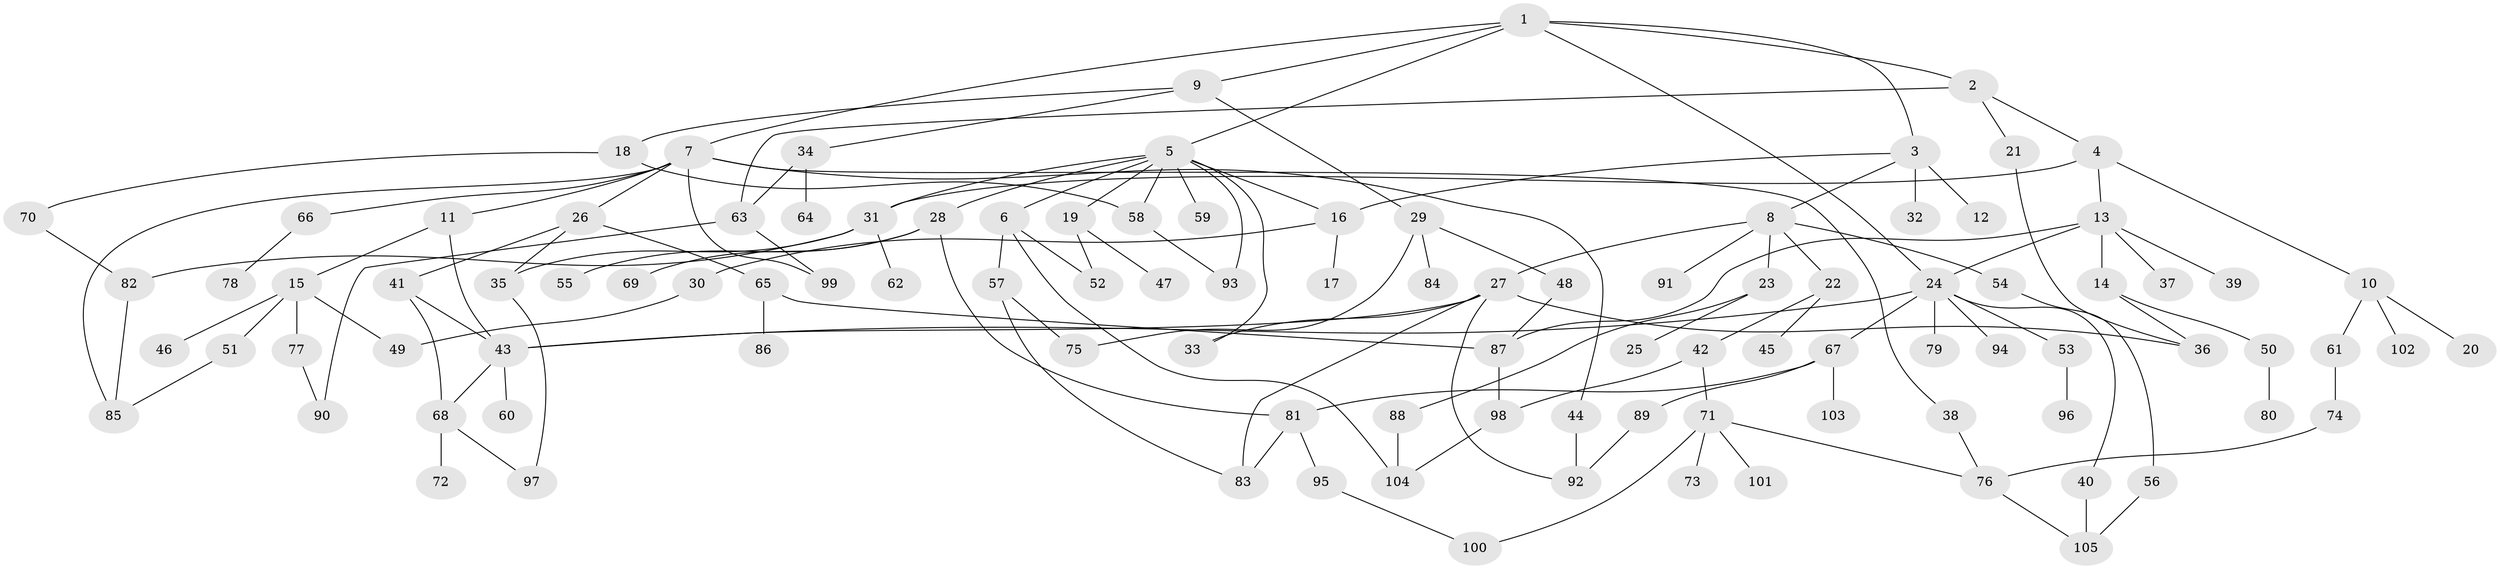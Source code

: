 // coarse degree distribution, {13: 0.014285714285714285, 6: 0.04285714285714286, 4: 0.11428571428571428, 8: 0.014285714285714285, 7: 0.02857142857142857, 5: 0.08571428571428572, 3: 0.15714285714285714, 1: 0.2857142857142857, 2: 0.24285714285714285, 10: 0.014285714285714285}
// Generated by graph-tools (version 1.1) at 2025/23/03/03/25 07:23:34]
// undirected, 105 vertices, 142 edges
graph export_dot {
graph [start="1"]
  node [color=gray90,style=filled];
  1;
  2;
  3;
  4;
  5;
  6;
  7;
  8;
  9;
  10;
  11;
  12;
  13;
  14;
  15;
  16;
  17;
  18;
  19;
  20;
  21;
  22;
  23;
  24;
  25;
  26;
  27;
  28;
  29;
  30;
  31;
  32;
  33;
  34;
  35;
  36;
  37;
  38;
  39;
  40;
  41;
  42;
  43;
  44;
  45;
  46;
  47;
  48;
  49;
  50;
  51;
  52;
  53;
  54;
  55;
  56;
  57;
  58;
  59;
  60;
  61;
  62;
  63;
  64;
  65;
  66;
  67;
  68;
  69;
  70;
  71;
  72;
  73;
  74;
  75;
  76;
  77;
  78;
  79;
  80;
  81;
  82;
  83;
  84;
  85;
  86;
  87;
  88;
  89;
  90;
  91;
  92;
  93;
  94;
  95;
  96;
  97;
  98;
  99;
  100;
  101;
  102;
  103;
  104;
  105;
  1 -- 2;
  1 -- 3;
  1 -- 5;
  1 -- 7;
  1 -- 9;
  1 -- 24;
  2 -- 4;
  2 -- 21;
  2 -- 63;
  3 -- 8;
  3 -- 12;
  3 -- 16;
  3 -- 32;
  4 -- 10;
  4 -- 13;
  4 -- 31;
  5 -- 6;
  5 -- 19;
  5 -- 28;
  5 -- 31;
  5 -- 59;
  5 -- 93;
  5 -- 33;
  5 -- 58;
  5 -- 16;
  6 -- 57;
  6 -- 104;
  6 -- 52;
  7 -- 11;
  7 -- 26;
  7 -- 38;
  7 -- 44;
  7 -- 66;
  7 -- 85;
  7 -- 99;
  8 -- 22;
  8 -- 23;
  8 -- 27;
  8 -- 54;
  8 -- 91;
  9 -- 18;
  9 -- 29;
  9 -- 34;
  10 -- 20;
  10 -- 61;
  10 -- 102;
  11 -- 15;
  11 -- 43;
  13 -- 14;
  13 -- 37;
  13 -- 39;
  13 -- 87;
  13 -- 24;
  14 -- 36;
  14 -- 50;
  15 -- 46;
  15 -- 51;
  15 -- 77;
  15 -- 49;
  16 -- 17;
  16 -- 30;
  18 -- 58;
  18 -- 70;
  19 -- 47;
  19 -- 52;
  21 -- 36;
  22 -- 42;
  22 -- 45;
  23 -- 25;
  23 -- 88;
  24 -- 40;
  24 -- 53;
  24 -- 67;
  24 -- 79;
  24 -- 94;
  24 -- 43;
  26 -- 41;
  26 -- 65;
  26 -- 35;
  27 -- 33;
  27 -- 83;
  27 -- 92;
  27 -- 36;
  27 -- 43;
  28 -- 55;
  28 -- 69;
  28 -- 81;
  29 -- 48;
  29 -- 84;
  29 -- 75;
  30 -- 49;
  31 -- 35;
  31 -- 62;
  31 -- 82;
  34 -- 64;
  34 -- 63;
  35 -- 97;
  38 -- 76;
  40 -- 105;
  41 -- 68;
  41 -- 43;
  42 -- 71;
  42 -- 98;
  43 -- 60;
  43 -- 68;
  44 -- 92;
  48 -- 87;
  50 -- 80;
  51 -- 85;
  53 -- 96;
  54 -- 56;
  56 -- 105;
  57 -- 75;
  57 -- 83;
  58 -- 93;
  61 -- 74;
  63 -- 90;
  63 -- 99;
  65 -- 86;
  65 -- 87;
  66 -- 78;
  67 -- 89;
  67 -- 103;
  67 -- 81;
  68 -- 72;
  68 -- 97;
  70 -- 82;
  71 -- 73;
  71 -- 76;
  71 -- 100;
  71 -- 101;
  74 -- 76;
  76 -- 105;
  77 -- 90;
  81 -- 95;
  81 -- 83;
  82 -- 85;
  87 -- 98;
  88 -- 104;
  89 -- 92;
  95 -- 100;
  98 -- 104;
}
